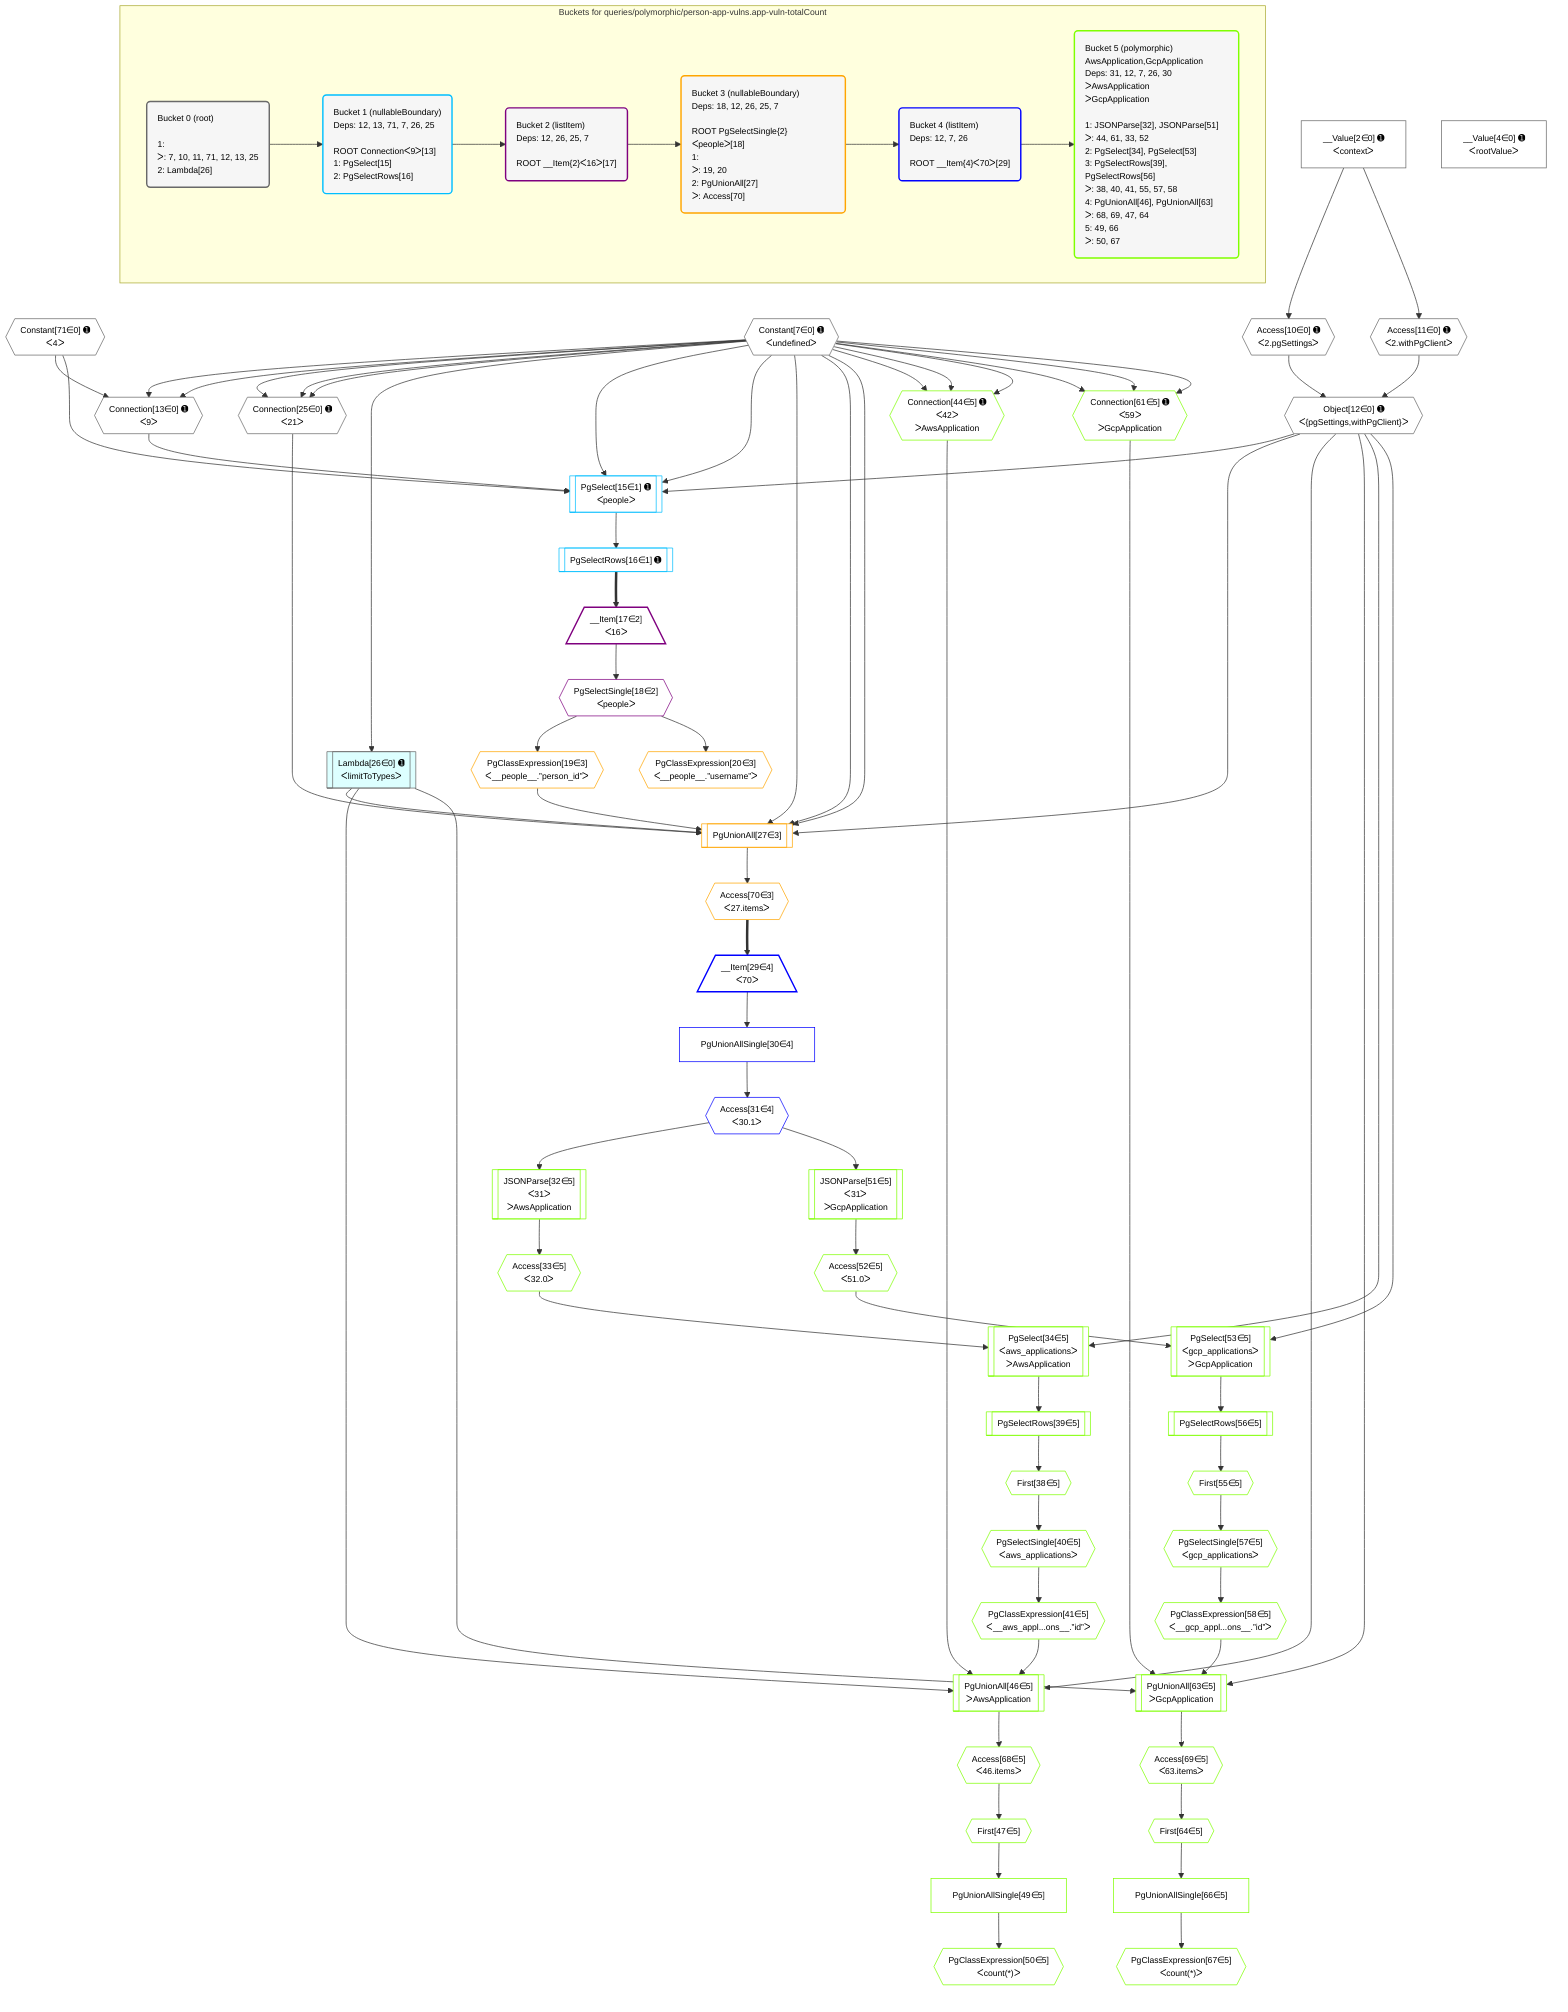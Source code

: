 %%{init: {'themeVariables': { 'fontSize': '12px'}}}%%
graph TD
    classDef path fill:#eee,stroke:#000,color:#000
    classDef plan fill:#fff,stroke-width:1px,color:#000
    classDef itemplan fill:#fff,stroke-width:2px,color:#000
    classDef unbatchedplan fill:#dff,stroke-width:1px,color:#000
    classDef sideeffectplan fill:#fcc,stroke-width:2px,color:#000
    classDef bucket fill:#f6f6f6,color:#000,stroke-width:2px,text-align:left


    %% plan dependencies
    Connection13{{"Connection[13∈0] ➊<br />ᐸ9ᐳ"}}:::plan
    Constant71{{"Constant[71∈0] ➊<br />ᐸ4ᐳ"}}:::plan
    Constant7{{"Constant[7∈0] ➊<br />ᐸundefinedᐳ"}}:::plan
    Constant71 & Constant7 & Constant7 --> Connection13
    Connection25{{"Connection[25∈0] ➊<br />ᐸ21ᐳ"}}:::plan
    Constant7 & Constant7 & Constant7 --> Connection25
    Object12{{"Object[12∈0] ➊<br />ᐸ{pgSettings,withPgClient}ᐳ"}}:::plan
    Access10{{"Access[10∈0] ➊<br />ᐸ2.pgSettingsᐳ"}}:::plan
    Access11{{"Access[11∈0] ➊<br />ᐸ2.withPgClientᐳ"}}:::plan
    Access10 & Access11 --> Object12
    __Value2["__Value[2∈0] ➊<br />ᐸcontextᐳ"]:::plan
    __Value2 --> Access10
    __Value2 --> Access11
    Lambda26[["Lambda[26∈0] ➊<br />ᐸlimitToTypesᐳ"]]:::unbatchedplan
    Constant7 --> Lambda26
    __Value4["__Value[4∈0] ➊<br />ᐸrootValueᐳ"]:::plan
    PgSelect15[["PgSelect[15∈1] ➊<br />ᐸpeopleᐳ"]]:::plan
    Object12 & Connection13 & Constant71 & Constant7 & Constant7 --> PgSelect15
    PgSelectRows16[["PgSelectRows[16∈1] ➊"]]:::plan
    PgSelect15 --> PgSelectRows16
    __Item17[/"__Item[17∈2]<br />ᐸ16ᐳ"\]:::itemplan
    PgSelectRows16 ==> __Item17
    PgSelectSingle18{{"PgSelectSingle[18∈2]<br />ᐸpeopleᐳ"}}:::plan
    __Item17 --> PgSelectSingle18
    PgUnionAll27[["PgUnionAll[27∈3]"]]:::plan
    PgClassExpression19{{"PgClassExpression[19∈3]<br />ᐸ__people__.”person_id”ᐳ"}}:::plan
    Object12 & PgClassExpression19 & Lambda26 & Connection25 & Constant7 & Constant7 & Constant7 --> PgUnionAll27
    PgSelectSingle18 --> PgClassExpression19
    PgClassExpression20{{"PgClassExpression[20∈3]<br />ᐸ__people__.”username”ᐳ"}}:::plan
    PgSelectSingle18 --> PgClassExpression20
    Access70{{"Access[70∈3]<br />ᐸ27.itemsᐳ"}}:::plan
    PgUnionAll27 --> Access70
    __Item29[/"__Item[29∈4]<br />ᐸ70ᐳ"\]:::itemplan
    Access70 ==> __Item29
    PgUnionAllSingle30["PgUnionAllSingle[30∈4]"]:::plan
    __Item29 --> PgUnionAllSingle30
    Access31{{"Access[31∈4]<br />ᐸ30.1ᐳ"}}:::plan
    PgUnionAllSingle30 --> Access31
    PgUnionAll46[["PgUnionAll[46∈5]<br />ᐳAwsApplication"]]:::plan
    PgClassExpression41{{"PgClassExpression[41∈5]<br />ᐸ__aws_appl...ons__.”id”ᐳ"}}:::plan
    Connection44{{"Connection[44∈5] ➊<br />ᐸ42ᐳ<br />ᐳAwsApplication"}}:::plan
    Object12 & PgClassExpression41 & Lambda26 & Connection44 --> PgUnionAll46
    PgUnionAll63[["PgUnionAll[63∈5]<br />ᐳGcpApplication"]]:::plan
    PgClassExpression58{{"PgClassExpression[58∈5]<br />ᐸ__gcp_appl...ons__.”id”ᐳ"}}:::plan
    Connection61{{"Connection[61∈5] ➊<br />ᐸ59ᐳ<br />ᐳGcpApplication"}}:::plan
    Object12 & PgClassExpression58 & Lambda26 & Connection61 --> PgUnionAll63
    Constant7 & Constant7 & Constant7 --> Connection44
    Constant7 & Constant7 & Constant7 --> Connection61
    PgSelect34[["PgSelect[34∈5]<br />ᐸaws_applicationsᐳ<br />ᐳAwsApplication"]]:::plan
    Access33{{"Access[33∈5]<br />ᐸ32.0ᐳ"}}:::plan
    Object12 & Access33 --> PgSelect34
    PgSelect53[["PgSelect[53∈5]<br />ᐸgcp_applicationsᐳ<br />ᐳGcpApplication"]]:::plan
    Access52{{"Access[52∈5]<br />ᐸ51.0ᐳ"}}:::plan
    Object12 & Access52 --> PgSelect53
    JSONParse32[["JSONParse[32∈5]<br />ᐸ31ᐳ<br />ᐳAwsApplication"]]:::plan
    Access31 --> JSONParse32
    JSONParse32 --> Access33
    First38{{"First[38∈5]"}}:::plan
    PgSelectRows39[["PgSelectRows[39∈5]"]]:::plan
    PgSelectRows39 --> First38
    PgSelect34 --> PgSelectRows39
    PgSelectSingle40{{"PgSelectSingle[40∈5]<br />ᐸaws_applicationsᐳ"}}:::plan
    First38 --> PgSelectSingle40
    PgSelectSingle40 --> PgClassExpression41
    First47{{"First[47∈5]"}}:::plan
    Access68{{"Access[68∈5]<br />ᐸ46.itemsᐳ"}}:::plan
    Access68 --> First47
    PgUnionAllSingle49["PgUnionAllSingle[49∈5]"]:::plan
    First47 --> PgUnionAllSingle49
    PgClassExpression50{{"PgClassExpression[50∈5]<br />ᐸcount(*)ᐳ"}}:::plan
    PgUnionAllSingle49 --> PgClassExpression50
    JSONParse51[["JSONParse[51∈5]<br />ᐸ31ᐳ<br />ᐳGcpApplication"]]:::plan
    Access31 --> JSONParse51
    JSONParse51 --> Access52
    First55{{"First[55∈5]"}}:::plan
    PgSelectRows56[["PgSelectRows[56∈5]"]]:::plan
    PgSelectRows56 --> First55
    PgSelect53 --> PgSelectRows56
    PgSelectSingle57{{"PgSelectSingle[57∈5]<br />ᐸgcp_applicationsᐳ"}}:::plan
    First55 --> PgSelectSingle57
    PgSelectSingle57 --> PgClassExpression58
    First64{{"First[64∈5]"}}:::plan
    Access69{{"Access[69∈5]<br />ᐸ63.itemsᐳ"}}:::plan
    Access69 --> First64
    PgUnionAllSingle66["PgUnionAllSingle[66∈5]"]:::plan
    First64 --> PgUnionAllSingle66
    PgClassExpression67{{"PgClassExpression[67∈5]<br />ᐸcount(*)ᐳ"}}:::plan
    PgUnionAllSingle66 --> PgClassExpression67
    PgUnionAll46 --> Access68
    PgUnionAll63 --> Access69

    %% define steps

    subgraph "Buckets for queries/polymorphic/person-app-vulns.app-vuln-totalCount"
    Bucket0("Bucket 0 (root)<br /><br />1: <br />ᐳ: 7, 10, 11, 71, 12, 13, 25<br />2: Lambda[26]"):::bucket
    classDef bucket0 stroke:#696969
    class Bucket0,__Value2,__Value4,Constant7,Access10,Access11,Object12,Connection13,Connection25,Lambda26,Constant71 bucket0
    Bucket1("Bucket 1 (nullableBoundary)<br />Deps: 12, 13, 71, 7, 26, 25<br /><br />ROOT Connectionᐸ9ᐳ[13]<br />1: PgSelect[15]<br />2: PgSelectRows[16]"):::bucket
    classDef bucket1 stroke:#00bfff
    class Bucket1,PgSelect15,PgSelectRows16 bucket1
    Bucket2("Bucket 2 (listItem)<br />Deps: 12, 26, 25, 7<br /><br />ROOT __Item{2}ᐸ16ᐳ[17]"):::bucket
    classDef bucket2 stroke:#7f007f
    class Bucket2,__Item17,PgSelectSingle18 bucket2
    Bucket3("Bucket 3 (nullableBoundary)<br />Deps: 18, 12, 26, 25, 7<br /><br />ROOT PgSelectSingle{2}ᐸpeopleᐳ[18]<br />1: <br />ᐳ: 19, 20<br />2: PgUnionAll[27]<br />ᐳ: Access[70]"):::bucket
    classDef bucket3 stroke:#ffa500
    class Bucket3,PgClassExpression19,PgClassExpression20,PgUnionAll27,Access70 bucket3
    Bucket4("Bucket 4 (listItem)<br />Deps: 12, 7, 26<br /><br />ROOT __Item{4}ᐸ70ᐳ[29]"):::bucket
    classDef bucket4 stroke:#0000ff
    class Bucket4,__Item29,PgUnionAllSingle30,Access31 bucket4
    Bucket5("Bucket 5 (polymorphic)<br />AwsApplication,GcpApplication<br />Deps: 31, 12, 7, 26, 30<br />ᐳAwsApplication<br />ᐳGcpApplication<br /><br />1: JSONParse[32], JSONParse[51]<br />ᐳ: 44, 61, 33, 52<br />2: PgSelect[34], PgSelect[53]<br />3: PgSelectRows[39], PgSelectRows[56]<br />ᐳ: 38, 40, 41, 55, 57, 58<br />4: PgUnionAll[46], PgUnionAll[63]<br />ᐳ: 68, 69, 47, 64<br />5: 49, 66<br />ᐳ: 50, 67"):::bucket
    classDef bucket5 stroke:#7fff00
    class Bucket5,JSONParse32,Access33,PgSelect34,First38,PgSelectRows39,PgSelectSingle40,PgClassExpression41,Connection44,PgUnionAll46,First47,PgUnionAllSingle49,PgClassExpression50,JSONParse51,Access52,PgSelect53,First55,PgSelectRows56,PgSelectSingle57,PgClassExpression58,Connection61,PgUnionAll63,First64,PgUnionAllSingle66,PgClassExpression67,Access68,Access69 bucket5
    Bucket0 --> Bucket1
    Bucket1 --> Bucket2
    Bucket2 --> Bucket3
    Bucket3 --> Bucket4
    Bucket4 --> Bucket5
    end